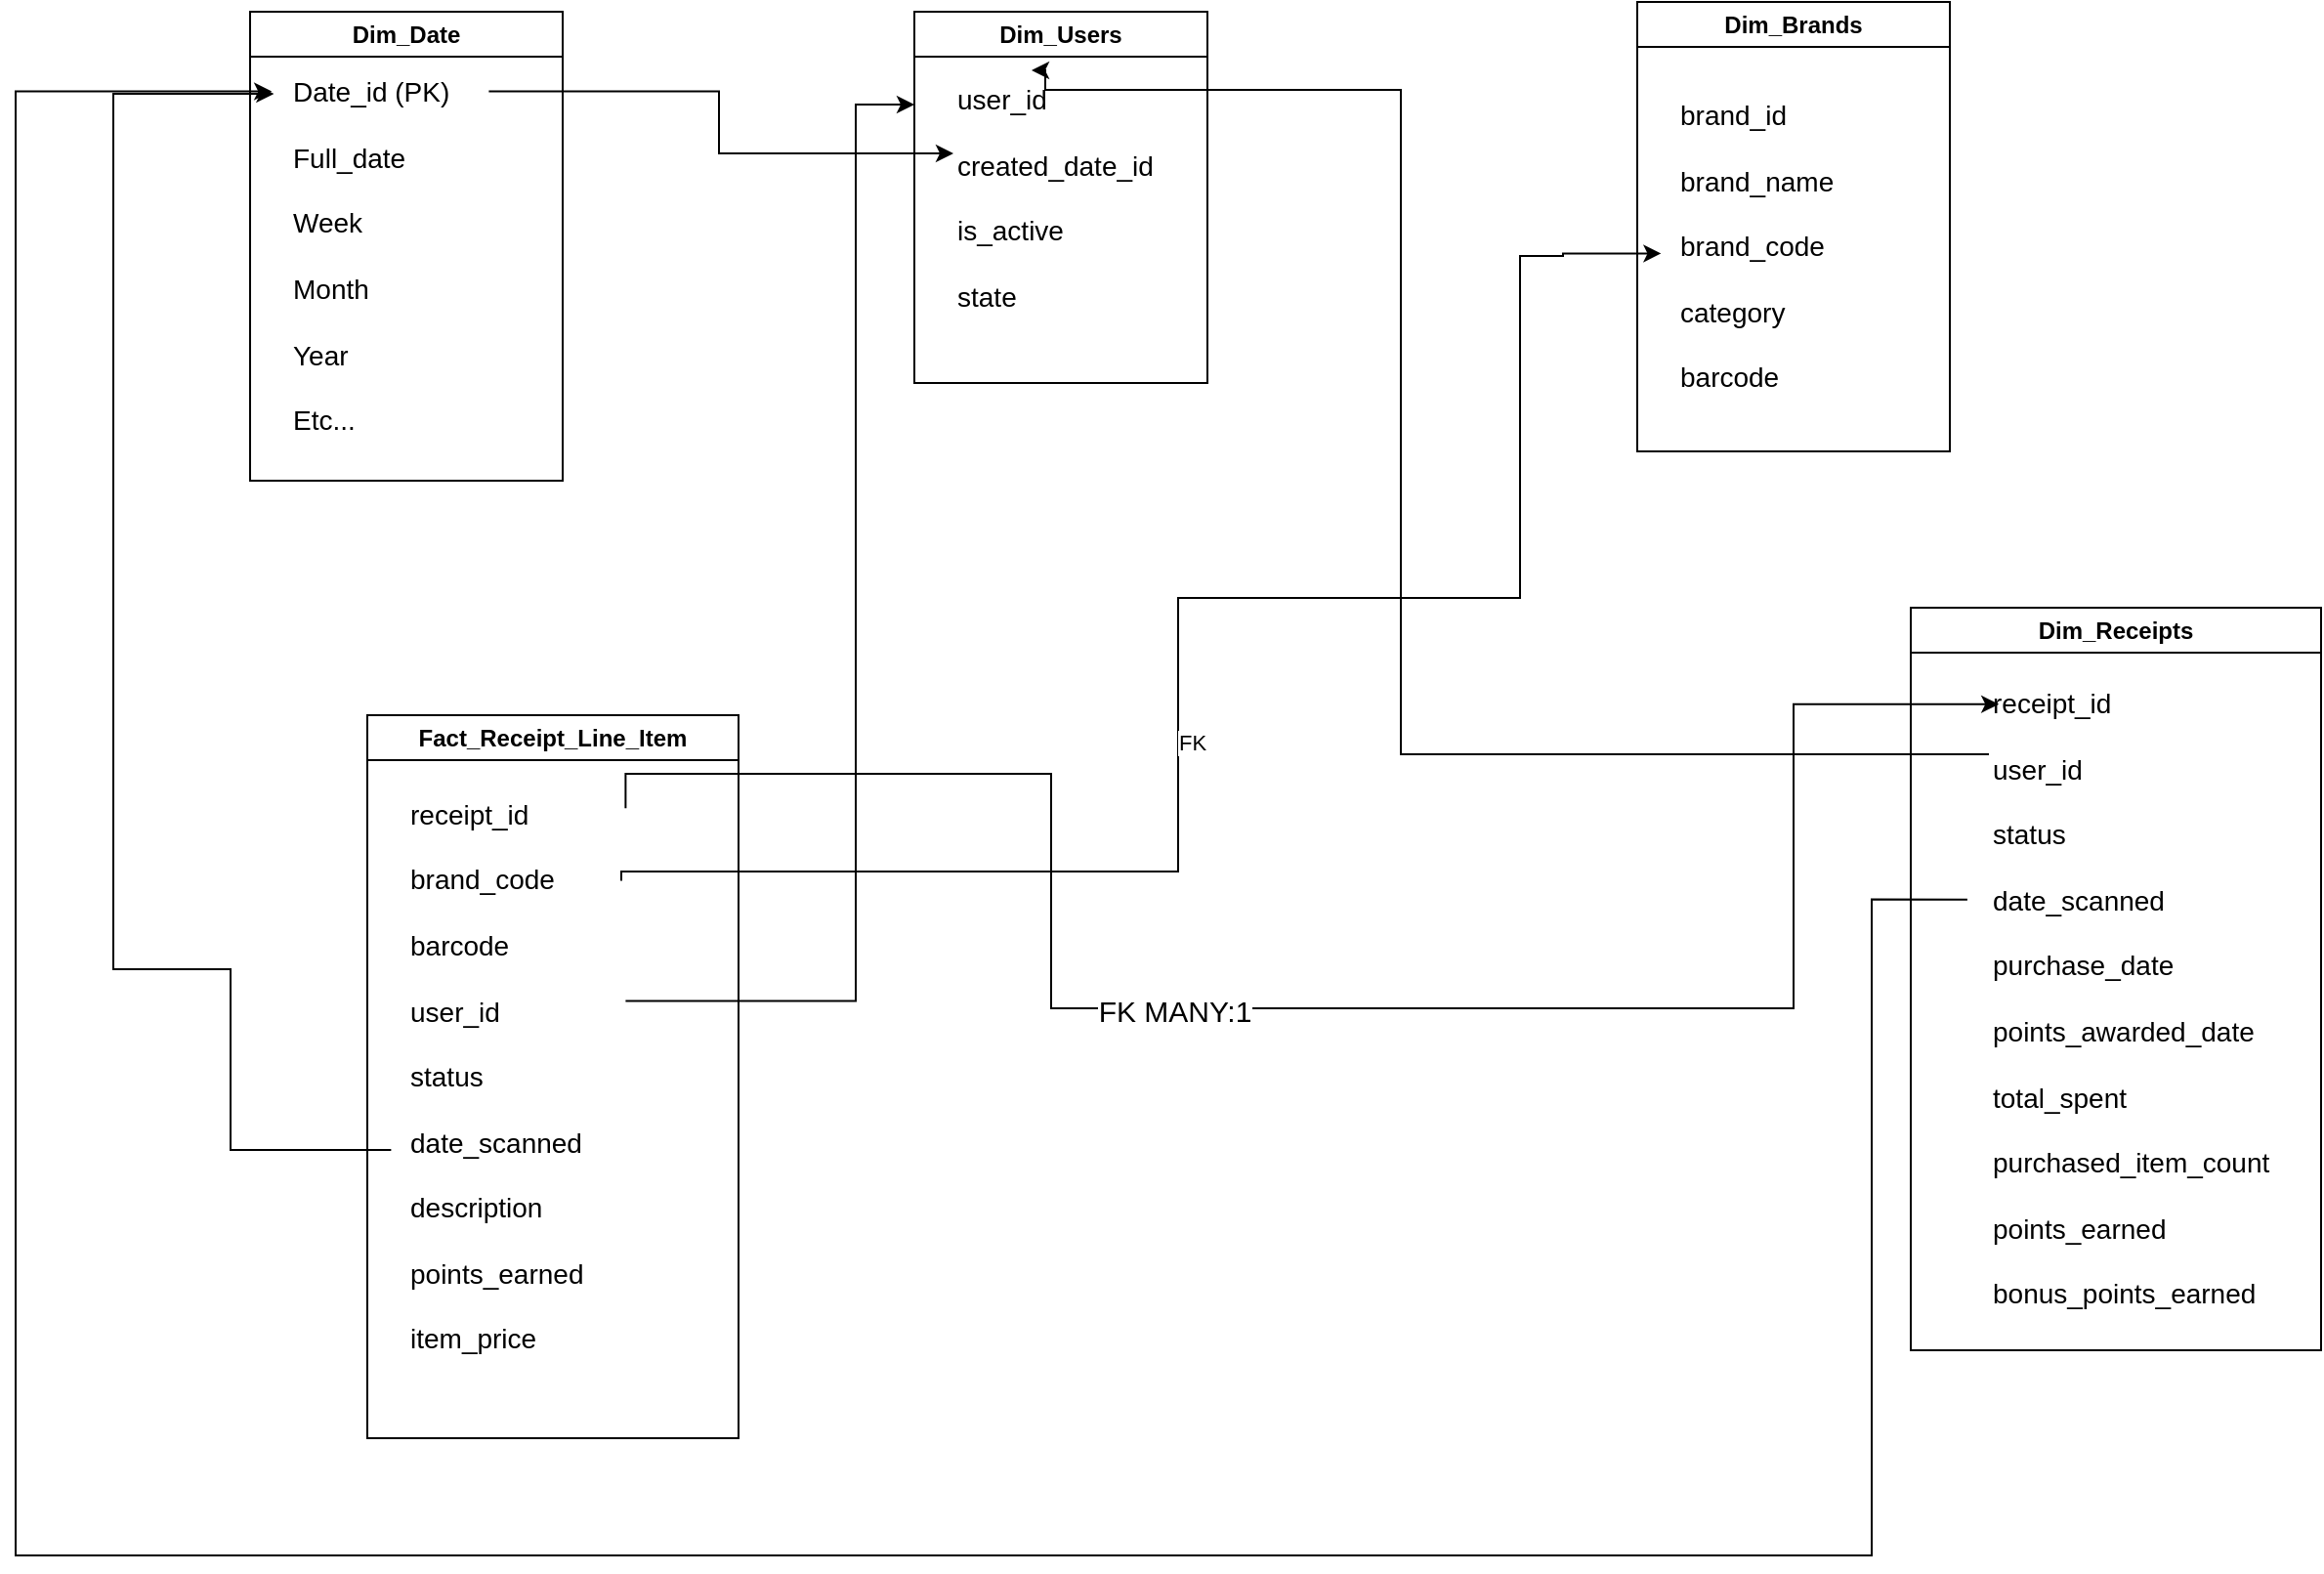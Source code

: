 <mxfile version="26.0.16">
  <diagram name="Page-1" id="fKUrnK6kIJcOy9esjLKy">
    <mxGraphModel dx="1560" dy="1084" grid="1" gridSize="10" guides="1" tooltips="1" connect="1" arrows="1" fold="1" page="1" pageScale="1" pageWidth="850" pageHeight="1100" math="0" shadow="0">
      <root>
        <mxCell id="0" />
        <mxCell id="1" parent="0" />
        <mxCell id="MajWl_AZHMIYKEwDk7RY-1" value="Dim_Users" style="swimlane;whiteSpace=wrap;html=1;" vertex="1" parent="1">
          <mxGeometry x="490" y="45" width="150" height="190" as="geometry" />
        </mxCell>
        <mxCell id="MajWl_AZHMIYKEwDk7RY-15" value="user_id&#xa;&#xa;created_date_id&#xa;&#xa;is_active&#xa;&#xa;state" style="text;whiteSpace=wrap;fontSize=14;" vertex="1" parent="MajWl_AZHMIYKEwDk7RY-1">
          <mxGeometry x="20" y="30" width="160" height="170" as="geometry" />
        </mxCell>
        <mxCell id="MajWl_AZHMIYKEwDk7RY-2" value="Dim_Receipts" style="swimlane;whiteSpace=wrap;html=1;startSize=23;" vertex="1" parent="1">
          <mxGeometry x="1000" y="350" width="210" height="380" as="geometry" />
        </mxCell>
        <mxCell id="MajWl_AZHMIYKEwDk7RY-19" value="&lt;div&gt;&lt;font style=&quot;font-size: 14px;&quot;&gt;receipt_id&lt;/font&gt;&lt;/div&gt;&lt;div&gt;&lt;font style=&quot;font-size: 14px;&quot;&gt;&lt;br&gt;&lt;/font&gt;&lt;/div&gt;&lt;div&gt;&lt;font style=&quot;font-size: 14px;&quot;&gt;user_id&lt;/font&gt;&lt;/div&gt;&lt;div&gt;&lt;font style=&quot;font-size: 14px;&quot;&gt;&lt;br&gt;&lt;/font&gt;&lt;/div&gt;&lt;div&gt;&lt;font style=&quot;font-size: 14px;&quot;&gt;status&lt;/font&gt;&lt;/div&gt;&lt;div&gt;&lt;font style=&quot;font-size: 14px;&quot;&gt;&lt;br&gt;&lt;/font&gt;&lt;/div&gt;&lt;div&gt;&lt;font style=&quot;font-size: 14px;&quot;&gt;date_scanned&lt;/font&gt;&lt;/div&gt;&lt;div&gt;&lt;font style=&quot;font-size: 14px;&quot;&gt;&lt;br&gt;&lt;/font&gt;&lt;/div&gt;&lt;div&gt;&lt;font style=&quot;font-size: 14px;&quot;&gt;purchase_date&lt;/font&gt;&lt;/div&gt;&lt;div&gt;&lt;font style=&quot;font-size: 14px;&quot;&gt;&lt;br&gt;&lt;/font&gt;&lt;/div&gt;&lt;div&gt;&lt;font style=&quot;font-size: 14px;&quot;&gt;points_awarded_date&lt;/font&gt;&lt;/div&gt;&lt;div&gt;&lt;font style=&quot;font-size: 14px;&quot;&gt;&lt;br&gt;&lt;/font&gt;&lt;/div&gt;&lt;div&gt;&lt;font style=&quot;font-size: 14px;&quot;&gt;total_spent&lt;/font&gt;&lt;/div&gt;&lt;div&gt;&lt;font style=&quot;font-size: 14px;&quot;&gt;&lt;br&gt;&lt;/font&gt;&lt;/div&gt;&lt;div&gt;&lt;font style=&quot;font-size: 14px;&quot;&gt;purchased_item_count&lt;/font&gt;&lt;/div&gt;&lt;div&gt;&lt;font style=&quot;font-size: 14px;&quot;&gt;&lt;br&gt;&lt;/font&gt;&lt;/div&gt;&lt;div&gt;&lt;font style=&quot;font-size: 14px;&quot;&gt;points_earned&lt;/font&gt;&lt;/div&gt;&lt;div&gt;&lt;font style=&quot;font-size: 14px;&quot;&gt;&lt;br&gt;&lt;/font&gt;&lt;/div&gt;&lt;div&gt;&lt;font style=&quot;font-size: 14px;&quot;&gt;bonus_points_earned&lt;/font&gt;&lt;/div&gt;" style="text;html=1;align=left;verticalAlign=middle;resizable=0;points=[];autosize=1;strokeColor=none;fillColor=none;" vertex="1" parent="MajWl_AZHMIYKEwDk7RY-2">
          <mxGeometry x="40" y="30" width="170" height="340" as="geometry" />
        </mxCell>
        <mxCell id="MajWl_AZHMIYKEwDk7RY-3" value="Dim_Brands" style="swimlane;whiteSpace=wrap;html=1;" vertex="1" parent="1">
          <mxGeometry x="860" y="40" width="160" height="230" as="geometry" />
        </mxCell>
        <mxCell id="MajWl_AZHMIYKEwDk7RY-21" value="&lt;div&gt;&lt;font style=&quot;font-size: 14px;&quot;&gt;brand_id&lt;/font&gt;&lt;/div&gt;&lt;div&gt;&lt;font style=&quot;font-size: 14px;&quot;&gt;&lt;br&gt;&lt;/font&gt;&lt;/div&gt;&lt;div&gt;&lt;font style=&quot;font-size: 14px;&quot;&gt;brand_name&lt;/font&gt;&lt;/div&gt;&lt;div&gt;&lt;font style=&quot;font-size: 14px;&quot;&gt;&lt;br&gt;&lt;/font&gt;&lt;/div&gt;&lt;div&gt;&lt;font style=&quot;font-size: 14px;&quot;&gt;brand_code&lt;/font&gt;&lt;/div&gt;&lt;div&gt;&lt;font style=&quot;font-size: 14px;&quot;&gt;&lt;br&gt;&lt;/font&gt;&lt;/div&gt;&lt;div&gt;&lt;font style=&quot;font-size: 14px;&quot;&gt;category&lt;/font&gt;&lt;/div&gt;&lt;div&gt;&lt;font style=&quot;font-size: 14px;&quot;&gt;&lt;br&gt;&lt;/font&gt;&lt;/div&gt;&lt;div style=&quot;&quot;&gt;&lt;font style=&quot;font-size: 14px;&quot;&gt;barcode&lt;/font&gt;&lt;/div&gt;" style="text;html=1;align=left;verticalAlign=middle;resizable=0;points=[];autosize=1;strokeColor=none;fillColor=none;" vertex="1" parent="MajWl_AZHMIYKEwDk7RY-3">
          <mxGeometry x="20" y="40" width="100" height="170" as="geometry" />
        </mxCell>
        <mxCell id="MajWl_AZHMIYKEwDk7RY-4" value="Dim_Date" style="swimlane;whiteSpace=wrap;html=1;" vertex="1" parent="1">
          <mxGeometry x="150" y="45" width="160" height="240" as="geometry" />
        </mxCell>
        <mxCell id="MajWl_AZHMIYKEwDk7RY-7" value="Date_id (PK)&lt;div&gt;&lt;br&gt;&lt;/div&gt;&lt;div&gt;Full_date&lt;/div&gt;&lt;div&gt;&lt;br&gt;&lt;/div&gt;&lt;div&gt;Week&lt;/div&gt;&lt;div&gt;&lt;br&gt;&lt;/div&gt;&lt;div&gt;Month&lt;/div&gt;&lt;div&gt;&lt;br&gt;&lt;/div&gt;&lt;div&gt;Year&lt;/div&gt;&lt;div&gt;&lt;br&gt;&lt;/div&gt;&lt;div&gt;Etc...&lt;/div&gt;" style="text;html=1;align=left;verticalAlign=middle;resizable=0;points=[];autosize=1;strokeColor=none;fillColor=none;fontSize=14;" vertex="1" parent="MajWl_AZHMIYKEwDk7RY-4">
          <mxGeometry x="20" y="25" width="100" height="200" as="geometry" />
        </mxCell>
        <mxCell id="MajWl_AZHMIYKEwDk7RY-5" value="Fact_Receipt_Line_Item" style="swimlane;whiteSpace=wrap;html=1;" vertex="1" parent="1">
          <mxGeometry x="210" y="405" width="190" height="370" as="geometry" />
        </mxCell>
        <mxCell id="MajWl_AZHMIYKEwDk7RY-18" value="&lt;div&gt;&lt;font style=&quot;font-size: 14px;&quot;&gt;receipt_id&lt;/font&gt;&lt;/div&gt;&lt;div&gt;&lt;font style=&quot;font-size: 14px;&quot;&gt;&lt;br&gt;&lt;/font&gt;&lt;/div&gt;&lt;div&gt;&lt;font style=&quot;font-size: 14px;&quot;&gt;brand_code&lt;/font&gt;&lt;/div&gt;&lt;div&gt;&lt;font style=&quot;font-size: 14px;&quot;&gt;&lt;br&gt;&lt;/font&gt;&lt;/div&gt;&lt;div&gt;&lt;font style=&quot;font-size: 14px;&quot;&gt;barcode&lt;/font&gt;&lt;/div&gt;&lt;div&gt;&lt;font style=&quot;font-size: 14px;&quot;&gt;&lt;br&gt;&lt;/font&gt;&lt;/div&gt;&lt;div&gt;&lt;font style=&quot;font-size: 14px;&quot;&gt;&lt;div style=&quot;&quot;&gt;user_id&lt;/div&gt;&lt;div style=&quot;&quot;&gt;&lt;br&gt;&lt;/div&gt;&lt;div style=&quot;&quot;&gt;status&lt;/div&gt;&lt;div style=&quot;&quot;&gt;&lt;br&gt;&lt;/div&gt;&lt;div style=&quot;&quot;&gt;date_scanned&lt;/div&gt;&lt;/font&gt;&lt;/div&gt;&lt;div&gt;&lt;font style=&quot;font-size: 14px;&quot;&gt;&lt;br&gt;&lt;/font&gt;&lt;/div&gt;&lt;div&gt;&lt;font style=&quot;font-size: 14px;&quot;&gt;description&lt;/font&gt;&lt;/div&gt;&lt;div&gt;&lt;font style=&quot;font-size: 14px;&quot;&gt;&lt;br&gt;&lt;/font&gt;&lt;/div&gt;&lt;div&gt;&lt;font style=&quot;font-size: 14px;&quot;&gt;points_earned&lt;/font&gt;&lt;/div&gt;&lt;div&gt;&lt;font style=&quot;font-size: 14px;&quot;&gt;&lt;br&gt;&lt;/font&gt;&lt;/div&gt;&lt;div&gt;&lt;font style=&quot;font-size: 14px;&quot;&gt;item_price&lt;/font&gt;&lt;/div&gt;" style="text;html=1;align=left;verticalAlign=middle;resizable=0;points=[];autosize=1;strokeColor=none;fillColor=none;fontSize=13;" vertex="1" parent="MajWl_AZHMIYKEwDk7RY-5">
          <mxGeometry x="20" y="35" width="110" height="300" as="geometry" />
        </mxCell>
        <mxCell id="MajWl_AZHMIYKEwDk7RY-22" style="edgeStyle=orthogonalEdgeStyle;rounded=0;orthogonalLoop=1;jettySize=auto;html=1;entryX=0.03;entryY=0.057;entryDx=0;entryDy=0;entryPerimeter=0;fontSize=14;exitX=1.02;exitY=0.042;exitDx=0;exitDy=0;exitPerimeter=0;" edge="1" parent="1" source="MajWl_AZHMIYKEwDk7RY-18" target="MajWl_AZHMIYKEwDk7RY-19">
          <mxGeometry relative="1" as="geometry">
            <Array as="points">
              <mxPoint x="342" y="435" />
              <mxPoint x="560" y="435" />
              <mxPoint x="560" y="555" />
              <mxPoint x="940" y="555" />
              <mxPoint x="940" y="399" />
            </Array>
          </mxGeometry>
        </mxCell>
        <mxCell id="MajWl_AZHMIYKEwDk7RY-23" value="&lt;font style=&quot;font-size: 15px;&quot;&gt;FK MANY:1&lt;/font&gt;" style="edgeLabel;html=1;align=center;verticalAlign=middle;resizable=0;points=[];" vertex="1" connectable="0" parent="MajWl_AZHMIYKEwDk7RY-22">
          <mxGeometry x="-0.161" y="-1" relative="1" as="geometry">
            <mxPoint as="offset" />
          </mxGeometry>
        </mxCell>
        <mxCell id="MajWl_AZHMIYKEwDk7RY-27" style="edgeStyle=orthogonalEdgeStyle;rounded=0;orthogonalLoop=1;jettySize=auto;html=1;entryX=0;entryY=0.25;entryDx=0;entryDy=0;exitX=1.022;exitY=0.079;exitDx=0;exitDy=0;exitPerimeter=0;" edge="1" parent="1" source="MajWl_AZHMIYKEwDk7RY-7" target="MajWl_AZHMIYKEwDk7RY-15">
          <mxGeometry relative="1" as="geometry" />
        </mxCell>
        <mxCell id="MajWl_AZHMIYKEwDk7RY-28" style="edgeStyle=orthogonalEdgeStyle;rounded=0;orthogonalLoop=1;jettySize=auto;html=1;exitX=1;exitY=0.166;exitDx=0;exitDy=0;exitPerimeter=0;entryX=-0.078;entryY=0.522;entryDx=0;entryDy=0;entryPerimeter=0;" edge="1" parent="1" source="MajWl_AZHMIYKEwDk7RY-18" target="MajWl_AZHMIYKEwDk7RY-21">
          <mxGeometry relative="1" as="geometry">
            <mxPoint x="650" y="465" as="targetPoint" />
            <Array as="points">
              <mxPoint x="340" y="485" />
              <mxPoint x="625" y="485" />
              <mxPoint x="625" y="345" />
              <mxPoint x="800" y="345" />
              <mxPoint x="800" y="170" />
              <mxPoint x="822" y="170" />
            </Array>
          </mxGeometry>
        </mxCell>
        <mxCell id="MajWl_AZHMIYKEwDk7RY-29" value="FK" style="edgeLabel;html=1;align=center;verticalAlign=middle;resizable=0;points=[];" vertex="1" connectable="0" parent="MajWl_AZHMIYKEwDk7RY-28">
          <mxGeometry x="-0.164" y="-6" relative="1" as="geometry">
            <mxPoint x="1" as="offset" />
          </mxGeometry>
        </mxCell>
        <mxCell id="MajWl_AZHMIYKEwDk7RY-32" style="edgeStyle=orthogonalEdgeStyle;rounded=0;orthogonalLoop=1;jettySize=auto;html=1;entryX=-0.078;entryY=0.085;entryDx=0;entryDy=0;entryPerimeter=0;exitX=-0.071;exitY=0.625;exitDx=0;exitDy=0;exitPerimeter=0;" edge="1" parent="1" source="MajWl_AZHMIYKEwDk7RY-18" target="MajWl_AZHMIYKEwDk7RY-7">
          <mxGeometry relative="1" as="geometry">
            <Array as="points">
              <mxPoint x="140" y="628" />
              <mxPoint x="140" y="535" />
              <mxPoint x="80" y="535" />
              <mxPoint x="80" y="87" />
            </Array>
          </mxGeometry>
        </mxCell>
        <mxCell id="MajWl_AZHMIYKEwDk7RY-33" style="edgeStyle=orthogonalEdgeStyle;rounded=0;orthogonalLoop=1;jettySize=auto;html=1;entryX=0.25;entryY=0;entryDx=0;entryDy=0;" edge="1" parent="1" source="MajWl_AZHMIYKEwDk7RY-19" target="MajWl_AZHMIYKEwDk7RY-15">
          <mxGeometry relative="1" as="geometry">
            <Array as="points">
              <mxPoint x="739" y="425" />
              <mxPoint x="739" y="85" />
              <mxPoint x="557" y="85" />
            </Array>
          </mxGeometry>
        </mxCell>
        <mxCell id="MajWl_AZHMIYKEwDk7RY-36" style="edgeStyle=orthogonalEdgeStyle;rounded=0;orthogonalLoop=1;jettySize=auto;html=1;entryX=0;entryY=0.25;entryDx=0;entryDy=0;exitX=1.02;exitY=0.371;exitDx=0;exitDy=0;exitPerimeter=0;" edge="1" parent="1" source="MajWl_AZHMIYKEwDk7RY-18" target="MajWl_AZHMIYKEwDk7RY-1">
          <mxGeometry relative="1" as="geometry">
            <Array as="points">
              <mxPoint x="460" y="551" />
              <mxPoint x="460" y="93" />
            </Array>
          </mxGeometry>
        </mxCell>
        <mxCell id="MajWl_AZHMIYKEwDk7RY-37" style="edgeStyle=orthogonalEdgeStyle;rounded=0;orthogonalLoop=1;jettySize=auto;html=1;entryX=-0.089;entryY=0.079;entryDx=0;entryDy=0;entryPerimeter=0;exitX=-0.065;exitY=0.351;exitDx=0;exitDy=0;exitPerimeter=0;" edge="1" parent="1" source="MajWl_AZHMIYKEwDk7RY-19" target="MajWl_AZHMIYKEwDk7RY-7">
          <mxGeometry relative="1" as="geometry">
            <Array as="points">
              <mxPoint x="980" y="499" />
              <mxPoint x="980" y="835" />
              <mxPoint x="30" y="835" />
              <mxPoint x="30" y="86" />
            </Array>
          </mxGeometry>
        </mxCell>
      </root>
    </mxGraphModel>
  </diagram>
</mxfile>
